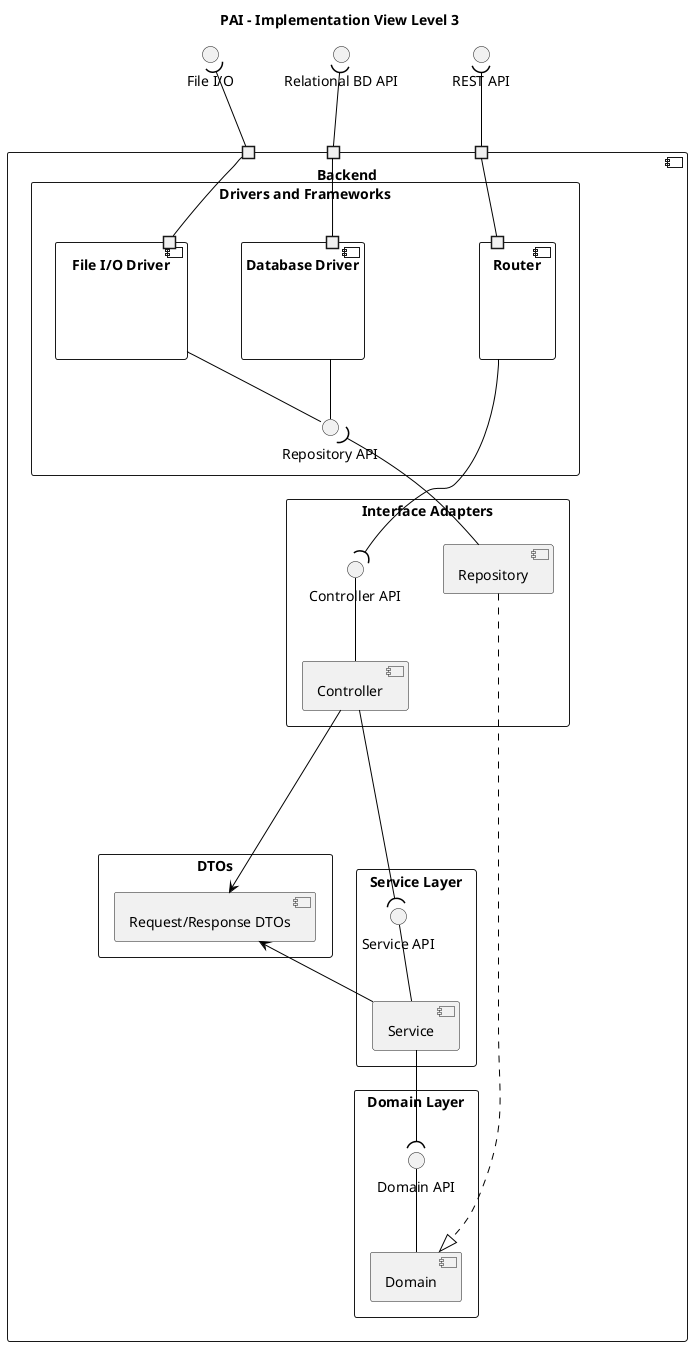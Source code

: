 @startuml

skinparam ArrowColor black
skinparam defaultTextAlignment center

title "PAI - Implementation View Level 3"

interface "REST API" as RESTAPI
interface "File I/O" as FileIO
interface "Relational BD API" as BDAPI

component "Backend" {
    portin " " as pRest
    portin " " as pFileIO
    portin " " as pBD

    ' ===== Drivers and Frameworks =====
    rectangle "Drivers and Frameworks" {
        component "Router" as Router {
            portin " " as pRouter
        }
        component "Database Driver" as DBD {
            portin " " as pDBD
        }
        component "File I/O Driver" as FIO {
            portin " " as pFIO
        }

        pRouter -up- pRest
        pDBD -up- pBD
        pFIO -up- pFileIO

        interface "Repository API" as IRepositoryAPI

        DBD -down- IRepositoryAPI
        FIO -down- IRepositoryAPI
    }
    ' ===== DTOs =====
    rectangle "DTOs" {
        component "Request/Response DTOs"
    }

    ' ===== Interface Adapters =====
    rectangle "Interface Adapters" {
        component Repository
        component Controller

        interface "Controller API" as IControllerAPI

        Controller -up- IControllerAPI
    }

    ' ===== Service Layer =====
    rectangle "Service Layer" {
        component Service
        interface "Service API" as IServiceAPI

        Service -up- IServiceAPI
    }

    ' ===== Domain Layer =====
    rectangle "Domain Layer" {
        component Domain
        interface "Domain API" as IDomainAPI

        Domain -up- IDomainAPI
    }

    ' ===== External Interfaces =====
    pRest -up-( RESTAPI
    pFileIO -up-( FileIO
    pBD -up-( BDAPI

    ' ===== Connections =====
    Router -up-( IControllerAPI
    Repository -up-( IRepositoryAPI

    Controller -right-( IServiceAPI
    Service -down-( IDomainAPI

    Repository -.|> Domain

    ' ===== DTO Interactions =====
    "Request/Response DTOs" <--up-- Controller
    "Request/Response DTOs" <-- Service
}

@enduml
